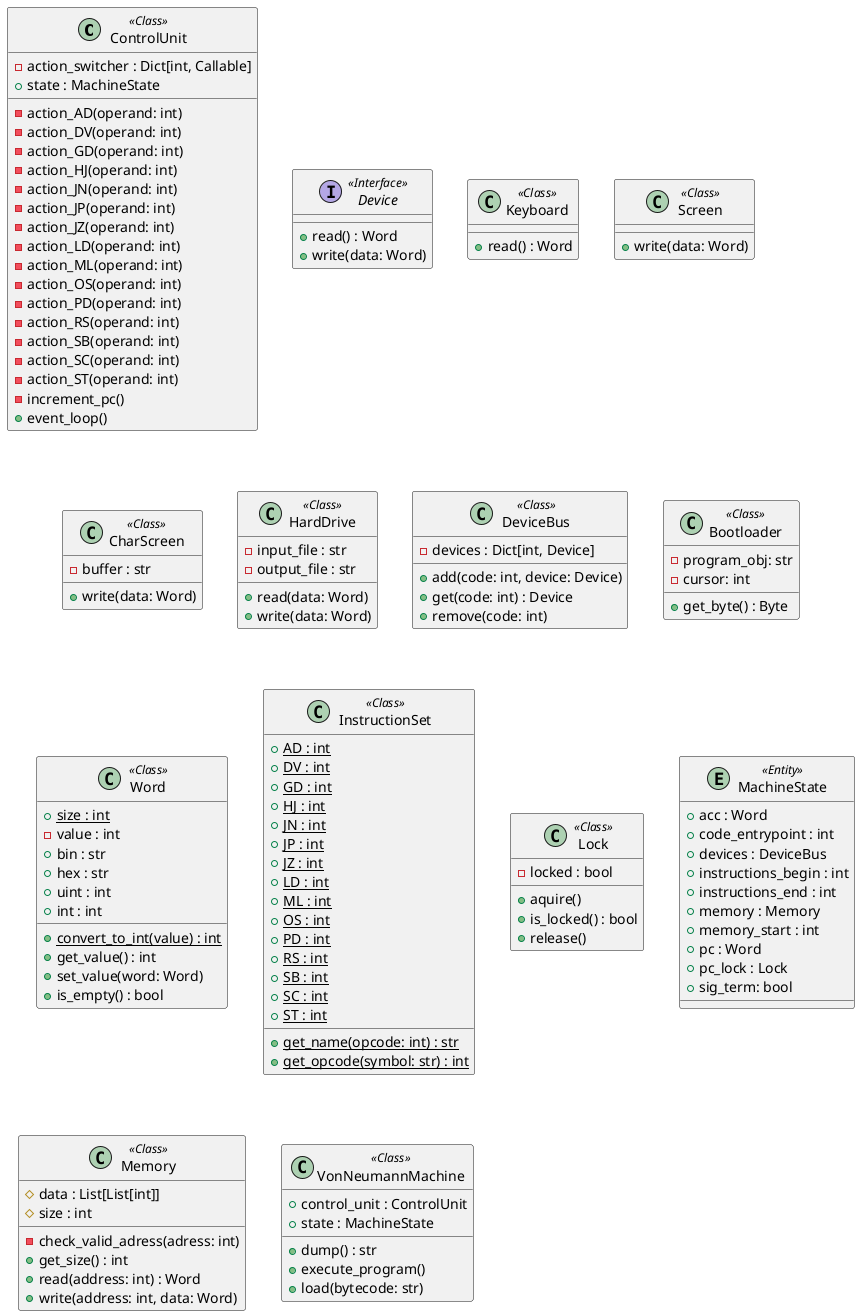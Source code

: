 @startuml classes
set namespaceSeparator none

''''''''''''''''''''''''''''''''''''''''''''''
'''''''''''''' PACKAGE: CONTROL ''''''''''''''
''''''''''''''''''''''''''''''''''''''''''''''

class "ControlUnit" as pyvnm.vm.control.ControlUnit <<Class>> {
  -action_switcher : Dict[int, Callable]
  +state : MachineState
  -action_AD(operand: int)
  -action_DV(operand: int)
  -action_GD(operand: int)
  -action_HJ(operand: int)
  -action_JN(operand: int)
  -action_JP(operand: int)
  -action_JZ(operand: int)
  -action_LD(operand: int)
  -action_ML(operand: int)
  -action_OS(operand: int)
  -action_PD(operand: int)
  -action_RS(operand: int)
  -action_SB(operand: int)
  -action_SC(operand: int)
  -action_ST(operand: int)
  -increment_pc()
  +event_loop()
}


'''''''''''''''''''''''''''''''''''''''''''''
'''''''''''''' PACKAGE: DEVICE ''''''''''''''
'''''''''''''''''''''''''''''''''''''''''''''

interface "Device" as pyvnm.vm.device.Device <<Interface>> {
  +read() : Word
  +write(data: Word)
}

class "Keyboard" as pyvnm.vm.device.Keyboard <<Class>> {
  +read() : Word
}

class "Screen" as pyvnm.vm.device.Screen <<Class>> {
  +write(data: Word)
}

class "CharScreen" as pyvnm.vm.device.CharScreen <<Class>> {
  -buffer : str
  +write(data: Word)
}

class "HardDrive" as pyvnm.vm.device.HardDrive <<Class>> {
  -input_file : str
  -output_file : str
  +read(data: Word)
  +write(data: Word)
}

class "DeviceBus" as pyvnm.vm.device.DeviceBus <<Class>> {
  -devices : Dict[int, Device]
  +add(code: int, device: Device)
  +get(code: int) : Device 
  +remove(code: int)
}


'''''''''''''''''''''''''''''''''''''''''''''
'''''''''''''' PACKAGE: LOADER ''''''''''''''
'''''''''''''''''''''''''''''''''''''''''''''

' class "Loader" as pyvnm.system.loader.Loader <<Class>> {
'   -bytecode : str
'   -input_base : str
'   -state : MachineState
'   -words : List[str]
'   -get_instructions_range()
'   +load()
' }


'''''''''''''''''''''''''''''''''''''''''''''
'''''''''''''' PACKAGE: DUMPER ''''''''''''''
'''''''''''''''''''''''''''''''''''''''''''''

' class "Dumper" as pyvnm.system.loader.Dumper <<Class>> {
'   -output_base : str
'   -output_path : Path
'   -state : MachineState
'   +dump() : str
' }


'''''''''''''''''''''''''''''''''''''''''''''''''
'''''''''''''' PACKAGE: BOOTLOADER ''''''''''''''
'''''''''''''''''''''''''''''''''''''''''''''''''

class "Bootloader" as pyvnm.system.bootloader.Bootloader <<Class>> {
  -program_obj: str
  -cursor: int
  +get_byte() : Byte
}


''''''''''''''''''''''''''''''''''''''''''
'''''''''''''' PACKAGE: ISA ''''''''''''''
''''''''''''''''''''''''''''''''''''''''''

class "Word" as pyvnm.vm.isa.Word <<Class>> {
  +{static}size : int
  -value : int
  +bin : str
  +hex : str
  +uint : int
  +int : int
  +{static}convert_to_int(value) : int
  +get_value() : int
  +set_value(word: Word)
  +is_empty() : bool
}

' class "Instruction" as pyvnm.vm.isa.Instruction <<Class>> {
'   -opcode : int
'   -operand : int
'   +get_opcode() : int
'   +get_operand() : int
'   ' +{static}build(opcode: int, operand: int) : Instruction
' }

class "InstructionSet" as pyvnm.vm.isa.InstructionSet <<Class>> {
  +{static}AD : int
  +{static}DV : int
  +{static}GD : int
  +{static}HJ : int
  +{static}JN : int
  +{static}JP : int
  +{static}JZ : int
  +{static}LD : int
  +{static}ML : int
  +{static}OS : int
  +{static}PD : int
  +{static}RS : int
  +{static}SB : int
  +{static}SC : int
  +{static}ST : int
  +{static}get_name(opcode: int) : str
  +{static}get_opcode(symbol: str) : int
}


'''''''''''''''''''''''''''''''''''''''''''''
'''''''''''''' PACKAGE: UTILS '''''''''''''''
'''''''''''''''''''''''''''''''''''''''''''''

class "Lock" as pyvnm.vm.utils.Lock <<Class>> {
  -locked : bool
  +aquire()
  +is_locked() : bool
  +release()
}


''''''''''''''''''''''''''''''''''''''''''''
'''''''''''''' PACKAGE: STATE ''''''''''''''
''''''''''''''''''''''''''''''''''''''''''''

entity "MachineState" as pyvnm.vm.state.MachineState <<Entity>> {
  +acc : Word
  +code_entrypoint : int
  +devices : DeviceBus
  +instructions_begin : int
  +instructions_end : int
  +memory : Memory
  +memory_start : int
  +pc : Word
  +pc_lock : Lock
  +sig_term: bool
}


'''''''''''''''''''''''''''''''''''''''''''''
'''''''''''''' PACKAGE: MEMORY ''''''''''''''
'''''''''''''''''''''''''''''''''''''''''''''

class "Memory" as pyvnm.vm.memory.Memory <<Class>> {
  #data : List[List[int]]
  #size : int
  -check_valid_adress(adress: int)
  +get_size() : int
  +read(address: int) : Word
  +write(address: int, data: Word)
}


''''''''''''''''''''''''''''''''''''''''''
'''''''''''''' PACKAGE: VNM ''''''''''''''
''''''''''''''''''''''''''''''''''''''''''

class "VonNeumannMachine" as pyvnm.vm.vnm.VonNeumannMachine <<Class>> {
  +control_unit : ControlUnit
  +state : MachineState
  +dump() : str
  +execute_program()
  +load(bytecode: str)
}
@enduml
